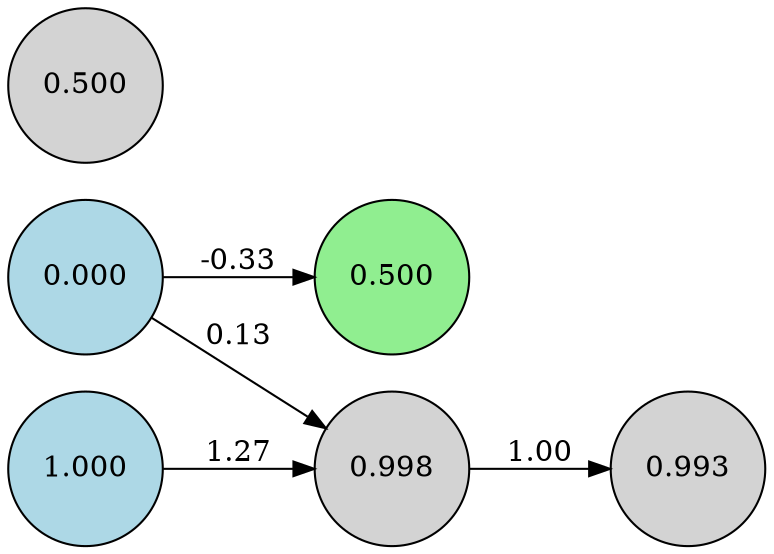 digraph neat {
  rankdir=LR;
  node [shape=circle];
  node0 [label="0.000", style=filled, fillcolor=lightblue];
  node1 [label="1.000", style=filled, fillcolor=lightblue];
  node122 [label="0.500", style=filled, fillcolor=lightgreen];
  node152 [label="0.500", style=filled, fillcolor=lightgray];
  node205 [label="0.998", style=filled, fillcolor=lightgray];
  node241 [label="0.993", style=filled, fillcolor=lightgray];
  node0 -> node122 [label="-0.33"];
  node1 -> node205 [label="1.27"];
  node205 -> node241 [label="1.00"];
  node0 -> node205 [label="0.13"];
}
